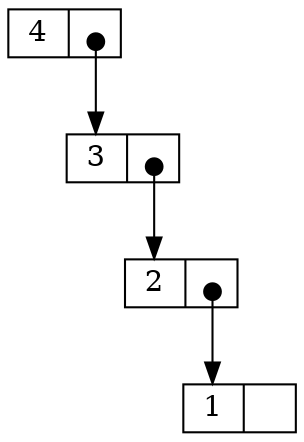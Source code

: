 digraph arbre {
	node [shape=record , height=.1 ]
	edge [tailclip=false , arrowtail = dot , dir=both];
	n0x5593bb434380 [label="<valeur >4|<droit >"];
	n0x5593bb434380:droit:c -> n0x5593bb434360:valeur;
	n0x5593bb434360 [label="<valeur >3|<droit >"];
	n0x5593bb434360:droit:c -> n0x5593bb434340:valeur;
	n0x5593bb434340 [label="<valeur >2|<droit >"];
	n0x5593bb434340:droit:c -> n0x5593bb434320:valeur;
	n0x5593bb434320 [label="<valeur >1|<droit >"];
}
